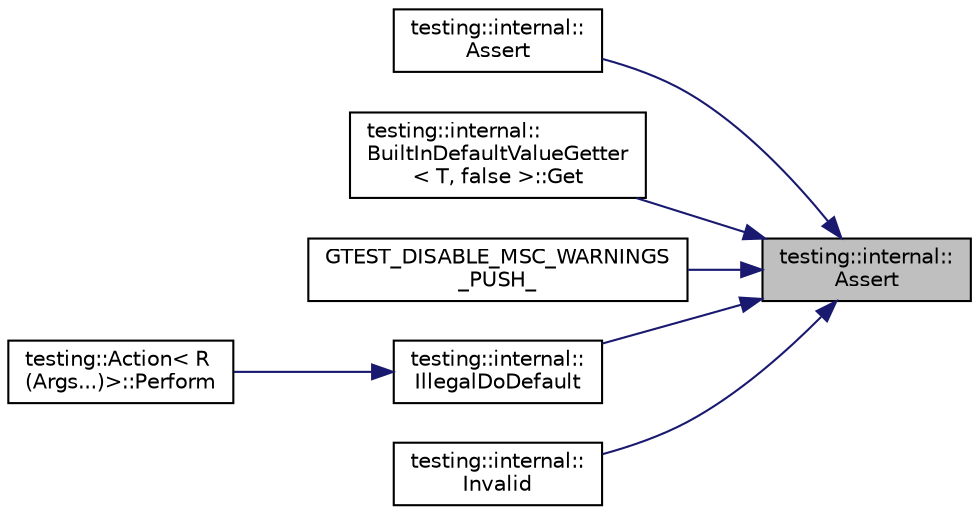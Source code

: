 digraph "testing::internal::Assert"
{
 // LATEX_PDF_SIZE
  bgcolor="transparent";
  edge [fontname="Helvetica",fontsize="10",labelfontname="Helvetica",labelfontsize="10"];
  node [fontname="Helvetica",fontsize="10",shape=record];
  rankdir="RL";
  Node1 [label="testing::internal::\lAssert",height=0.2,width=0.4,color="black", fillcolor="grey75", style="filled", fontcolor="black",tooltip=" "];
  Node1 -> Node2 [dir="back",color="midnightblue",fontsize="10",style="solid",fontname="Helvetica"];
  Node2 [label="testing::internal::\lAssert",height=0.2,width=0.4,color="black",URL="$namespacetesting_1_1internal.html#a23e71d198ce26b51f84a0b024dc3e054",tooltip=" "];
  Node1 -> Node3 [dir="back",color="midnightblue",fontsize="10",style="solid",fontname="Helvetica"];
  Node3 [label="testing::internal::\lBuiltInDefaultValueGetter\l\< T, false \>::Get",height=0.2,width=0.4,color="black",URL="$structtesting_1_1internal_1_1BuiltInDefaultValueGetter_3_01T_00_01false_01_4.html#a8c8e929666f61272961eea21a60de4ad",tooltip=" "];
  Node1 -> Node4 [dir="back",color="midnightblue",fontsize="10",style="solid",fontname="Helvetica"];
  Node4 [label="GTEST_DISABLE_MSC_WARNINGS\l_PUSH_",height=0.2,width=0.4,color="black",URL="$gmock-spec-builders_8h.html#a88f79832f9d045112a76e9da8611cc13",tooltip=" "];
  Node1 -> Node5 [dir="back",color="midnightblue",fontsize="10",style="solid",fontname="Helvetica"];
  Node5 [label="testing::internal::\lIllegalDoDefault",height=0.2,width=0.4,color="black",URL="$namespacetesting_1_1internal.html#aa67e1e9d28122eedffbb7b6636824f2d",tooltip=" "];
  Node5 -> Node6 [dir="back",color="midnightblue",fontsize="10",style="solid",fontname="Helvetica"];
  Node6 [label="testing::Action\< R\l(Args...)\>::Perform",height=0.2,width=0.4,color="black",URL="$classtesting_1_1Action_3_01R_07Args_8_8_8_08_4.html#a84c4919e5d1691584bbd37c5aaf48f30",tooltip=" "];
  Node1 -> Node7 [dir="back",color="midnightblue",fontsize="10",style="solid",fontname="Helvetica"];
  Node7 [label="testing::internal::\lInvalid",height=0.2,width=0.4,color="black",URL="$namespacetesting_1_1internal.html#a3316c24e8a79f5def3e85d763ae50854",tooltip=" "];
}
